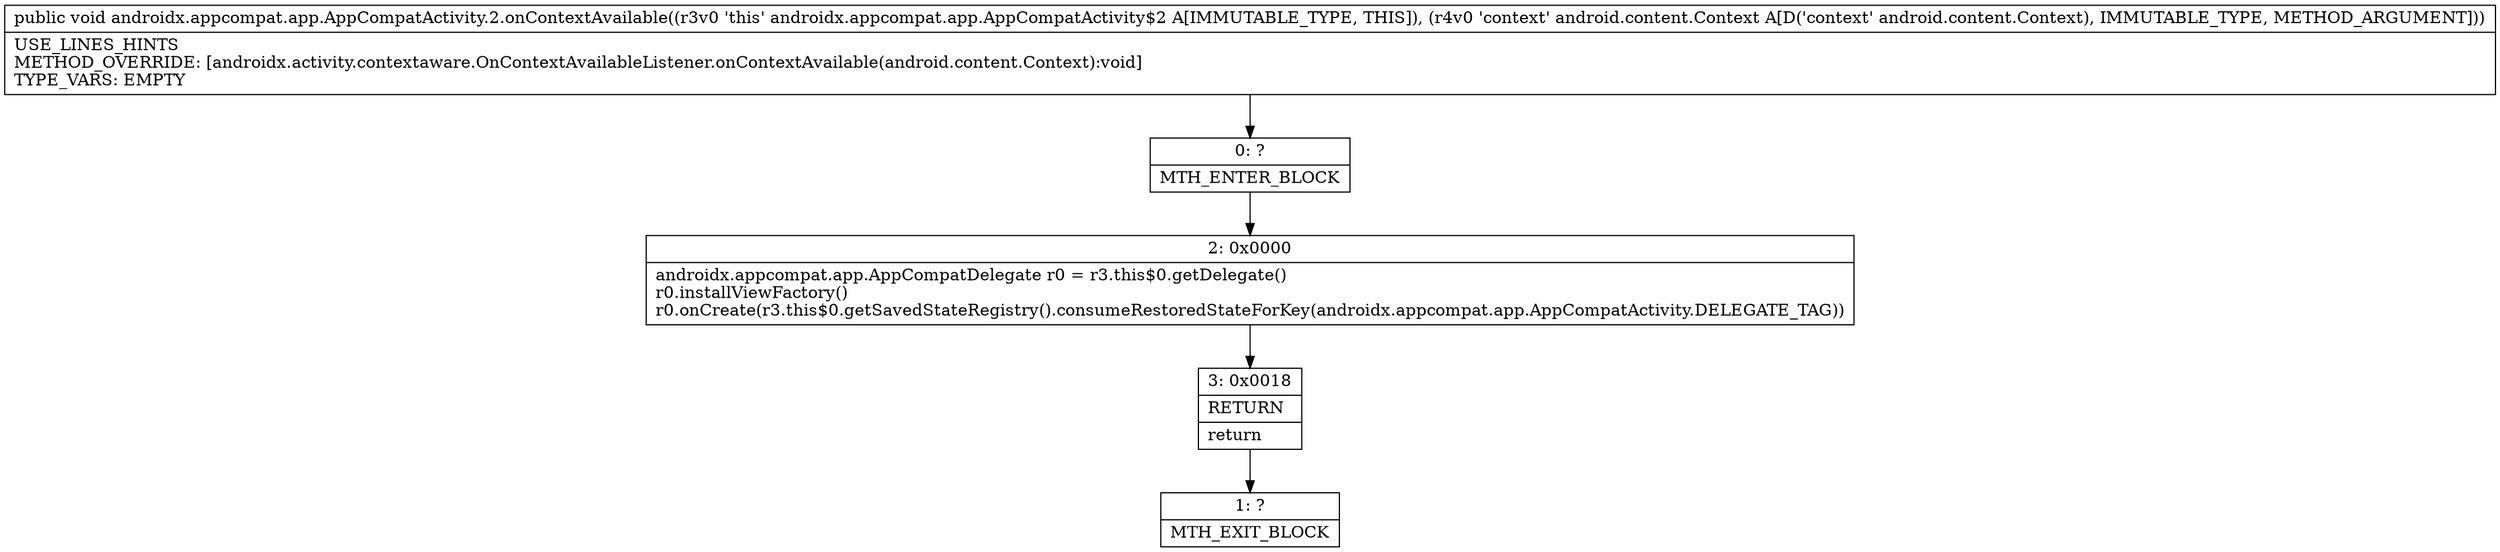 digraph "CFG forandroidx.appcompat.app.AppCompatActivity.2.onContextAvailable(Landroid\/content\/Context;)V" {
Node_0 [shape=record,label="{0\:\ ?|MTH_ENTER_BLOCK\l}"];
Node_2 [shape=record,label="{2\:\ 0x0000|androidx.appcompat.app.AppCompatDelegate r0 = r3.this$0.getDelegate()\lr0.installViewFactory()\lr0.onCreate(r3.this$0.getSavedStateRegistry().consumeRestoredStateForKey(androidx.appcompat.app.AppCompatActivity.DELEGATE_TAG))\l}"];
Node_3 [shape=record,label="{3\:\ 0x0018|RETURN\l|return\l}"];
Node_1 [shape=record,label="{1\:\ ?|MTH_EXIT_BLOCK\l}"];
MethodNode[shape=record,label="{public void androidx.appcompat.app.AppCompatActivity.2.onContextAvailable((r3v0 'this' androidx.appcompat.app.AppCompatActivity$2 A[IMMUTABLE_TYPE, THIS]), (r4v0 'context' android.content.Context A[D('context' android.content.Context), IMMUTABLE_TYPE, METHOD_ARGUMENT]))  | USE_LINES_HINTS\lMETHOD_OVERRIDE: [androidx.activity.contextaware.OnContextAvailableListener.onContextAvailable(android.content.Context):void]\lTYPE_VARS: EMPTY\l}"];
MethodNode -> Node_0;Node_0 -> Node_2;
Node_2 -> Node_3;
Node_3 -> Node_1;
}

